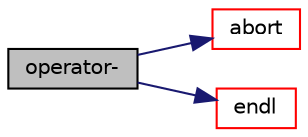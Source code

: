 digraph "operator-"
{
  bgcolor="transparent";
  edge [fontname="Helvetica",fontsize="10",labelfontname="Helvetica",labelfontsize="10"];
  node [fontname="Helvetica",fontsize="10",shape=record];
  rankdir="LR";
  Node55271 [label="operator-",height=0.2,width=0.4,color="black", fillcolor="grey75", style="filled", fontcolor="black"];
  Node55271 -> Node55272 [color="midnightblue",fontsize="10",style="solid",fontname="Helvetica"];
  Node55272 [label="abort",height=0.2,width=0.4,color="red",URL="$a21851.html#a447107a607d03e417307c203fa5fb44b"];
  Node55271 -> Node55287 [color="midnightblue",fontsize="10",style="solid",fontname="Helvetica"];
  Node55287 [label="endl",height=0.2,width=0.4,color="red",URL="$a21851.html#a2db8fe02a0d3909e9351bb4275b23ce4",tooltip="Add newline and flush stream. "];
}
